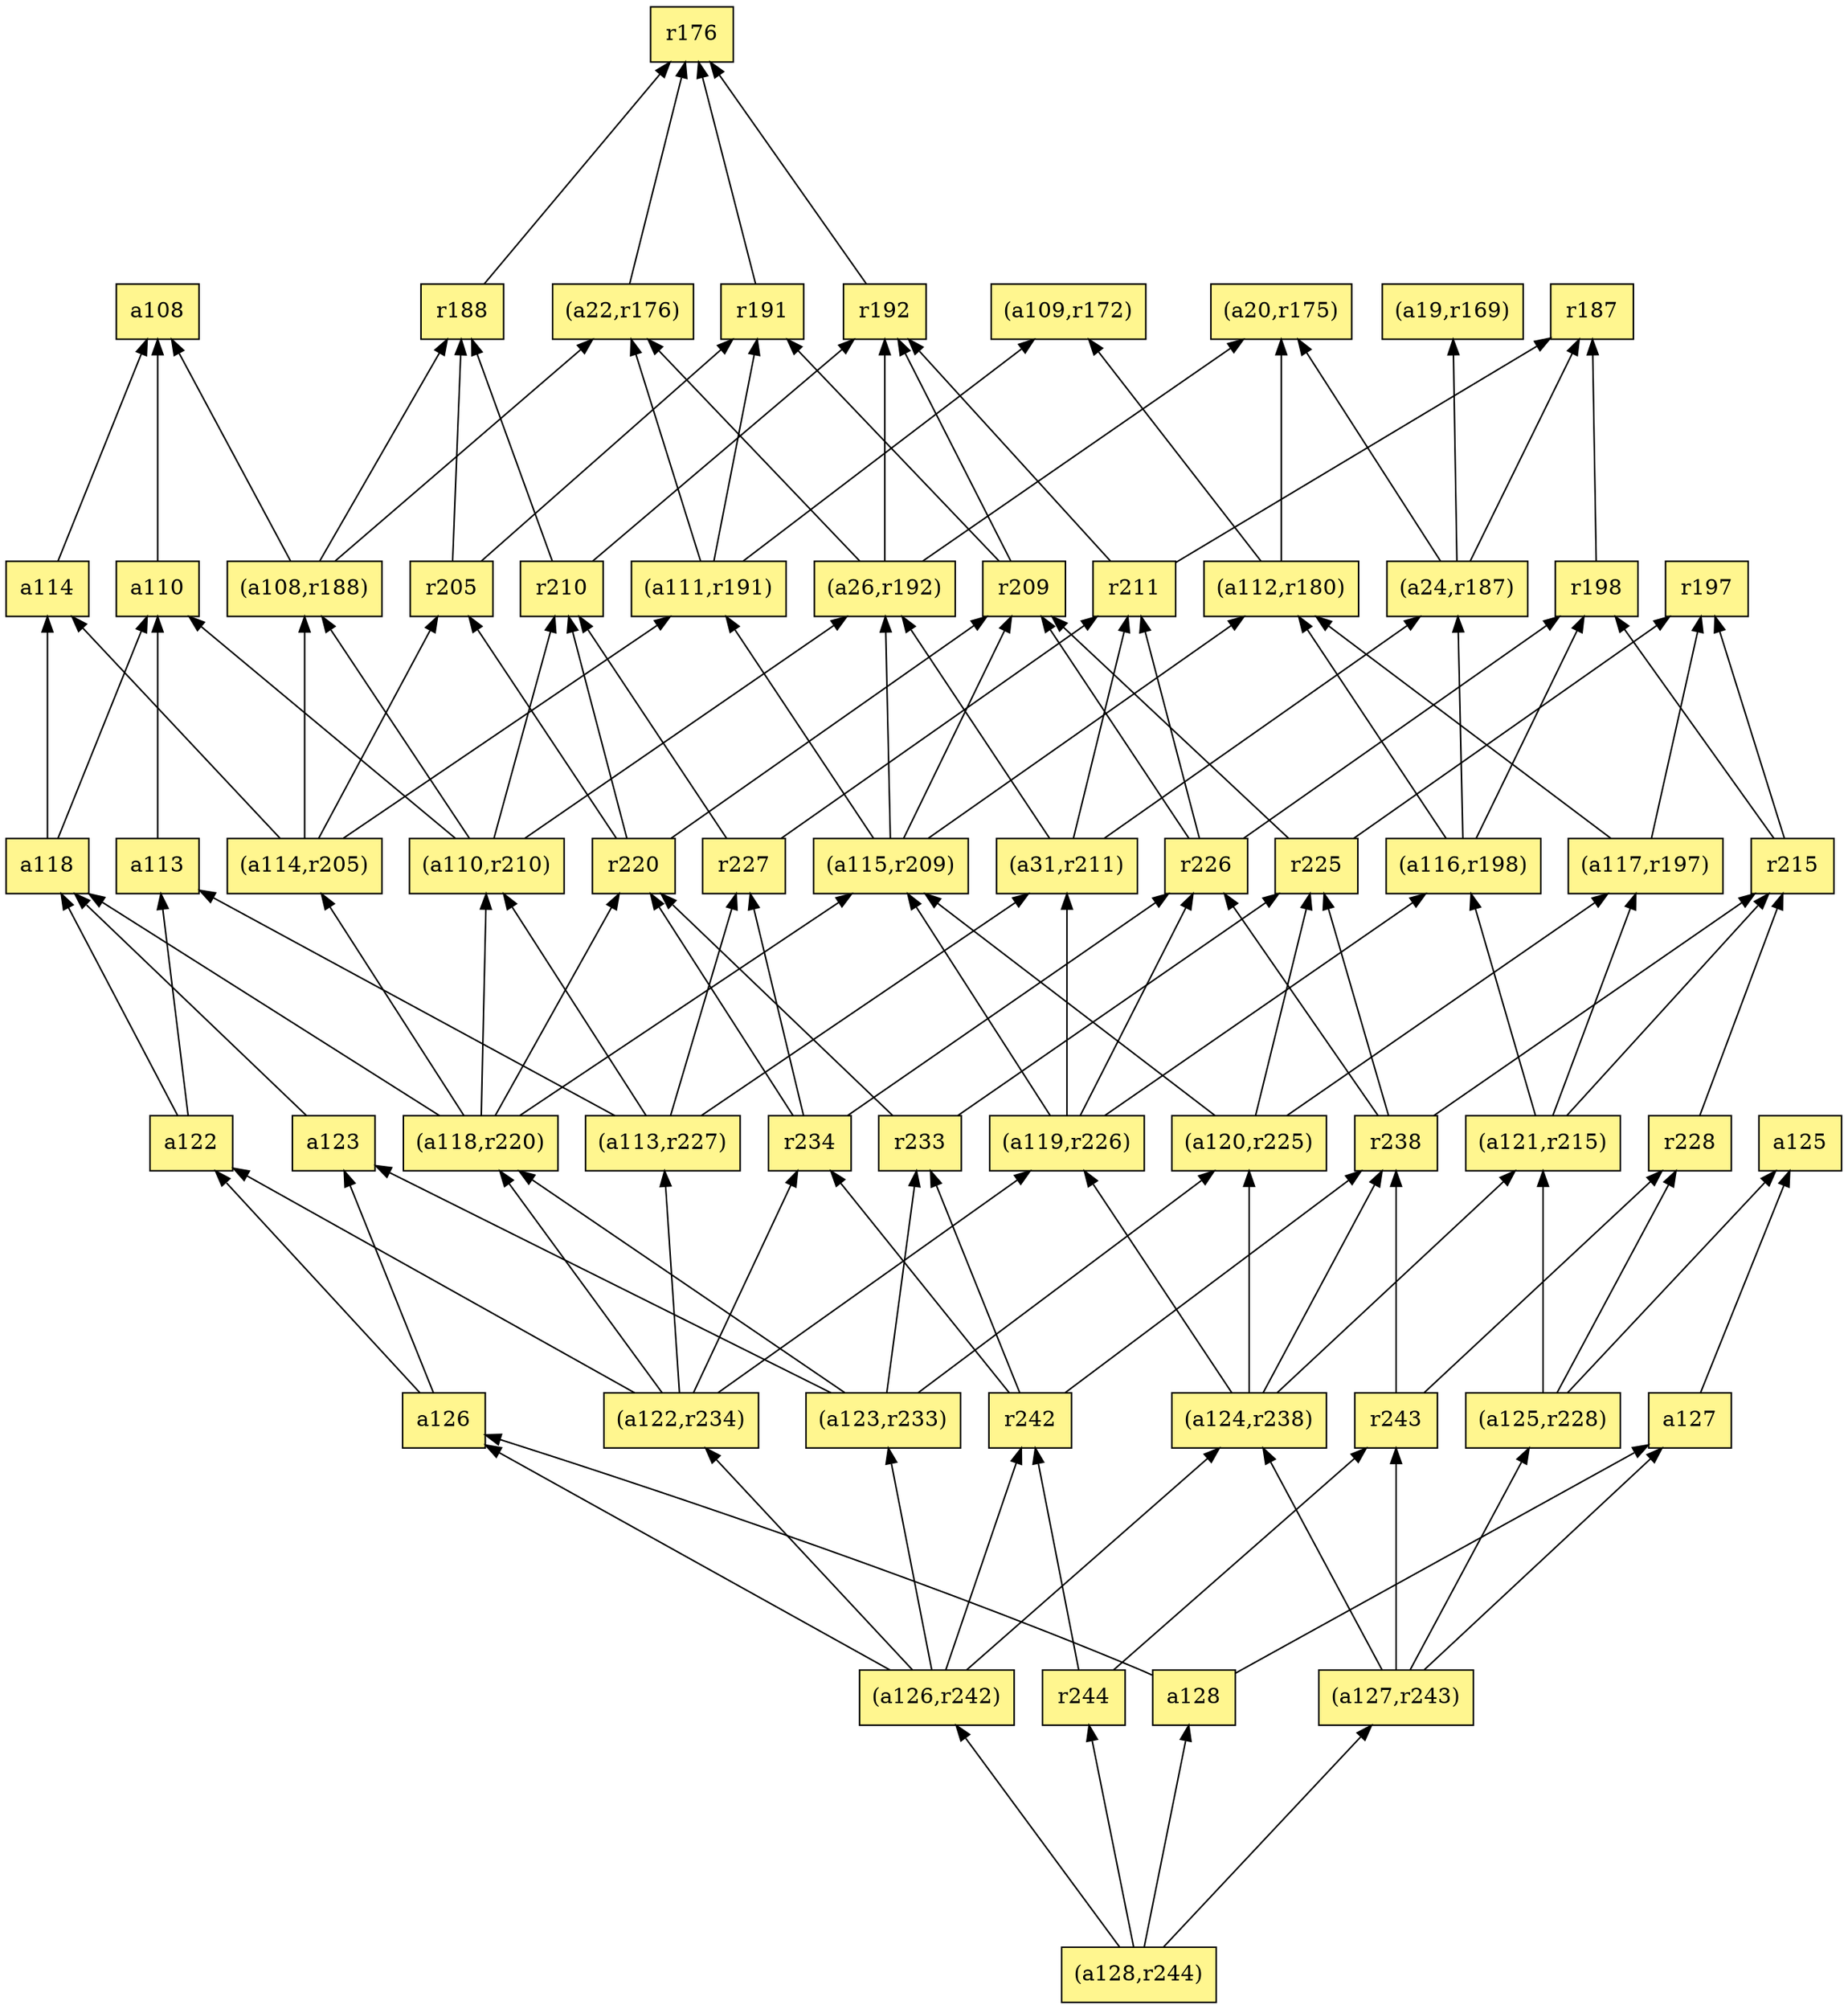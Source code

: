 digraph G {
rankdir=BT;ranksep="2.0";
"(a26,r192)" [shape=record,fillcolor=khaki1,style=filled,label="{(a26,r192)}"];
"(a122,r234)" [shape=record,fillcolor=khaki1,style=filled,label="{(a122,r234)}"];
"(a120,r225)" [shape=record,fillcolor=khaki1,style=filled,label="{(a120,r225)}"];
"a114" [shape=record,fillcolor=khaki1,style=filled,label="{a114}"];
"(a114,r205)" [shape=record,fillcolor=khaki1,style=filled,label="{(a114,r205)}"];
"(a124,r238)" [shape=record,fillcolor=khaki1,style=filled,label="{(a124,r238)}"];
"r211" [shape=record,fillcolor=khaki1,style=filled,label="{r211}"];
"r226" [shape=record,fillcolor=khaki1,style=filled,label="{r226}"];
"(a24,r187)" [shape=record,fillcolor=khaki1,style=filled,label="{(a24,r187)}"];
"(a110,r210)" [shape=record,fillcolor=khaki1,style=filled,label="{(a110,r210)}"];
"(a109,r172)" [shape=record,fillcolor=khaki1,style=filled,label="{(a109,r172)}"];
"a128" [shape=record,fillcolor=khaki1,style=filled,label="{a128}"];
"(a119,r226)" [shape=record,fillcolor=khaki1,style=filled,label="{(a119,r226)}"];
"r210" [shape=record,fillcolor=khaki1,style=filled,label="{r210}"];
"a122" [shape=record,fillcolor=khaki1,style=filled,label="{a122}"];
"(a112,r180)" [shape=record,fillcolor=khaki1,style=filled,label="{(a112,r180)}"];
"r244" [shape=record,fillcolor=khaki1,style=filled,label="{r244}"];
"r228" [shape=record,fillcolor=khaki1,style=filled,label="{r228}"];
"(a22,r176)" [shape=record,fillcolor=khaki1,style=filled,label="{(a22,r176)}"];
"r205" [shape=record,fillcolor=khaki1,style=filled,label="{r205}"];
"r238" [shape=record,fillcolor=khaki1,style=filled,label="{r238}"];
"a123" [shape=record,fillcolor=khaki1,style=filled,label="{a123}"];
"r227" [shape=record,fillcolor=khaki1,style=filled,label="{r227}"];
"r198" [shape=record,fillcolor=khaki1,style=filled,label="{r198}"];
"r220" [shape=record,fillcolor=khaki1,style=filled,label="{r220}"];
"(a108,r188)" [shape=record,fillcolor=khaki1,style=filled,label="{(a108,r188)}"];
"r191" [shape=record,fillcolor=khaki1,style=filled,label="{r191}"];
"(a115,r209)" [shape=record,fillcolor=khaki1,style=filled,label="{(a115,r209)}"];
"r209" [shape=record,fillcolor=khaki1,style=filled,label="{r209}"];
"a113" [shape=record,fillcolor=khaki1,style=filled,label="{a113}"];
"(a116,r198)" [shape=record,fillcolor=khaki1,style=filled,label="{(a116,r198)}"];
"(a127,r243)" [shape=record,fillcolor=khaki1,style=filled,label="{(a127,r243)}"];
"(a121,r215)" [shape=record,fillcolor=khaki1,style=filled,label="{(a121,r215)}"];
"r215" [shape=record,fillcolor=khaki1,style=filled,label="{r215}"];
"a125" [shape=record,fillcolor=khaki1,style=filled,label="{a125}"];
"r192" [shape=record,fillcolor=khaki1,style=filled,label="{r192}"];
"r188" [shape=record,fillcolor=khaki1,style=filled,label="{r188}"];
"(a125,r228)" [shape=record,fillcolor=khaki1,style=filled,label="{(a125,r228)}"];
"(a31,r211)" [shape=record,fillcolor=khaki1,style=filled,label="{(a31,r211)}"];
"r176" [shape=record,fillcolor=khaki1,style=filled,label="{r176}"];
"r197" [shape=record,fillcolor=khaki1,style=filled,label="{r197}"];
"r234" [shape=record,fillcolor=khaki1,style=filled,label="{r234}"];
"a108" [shape=record,fillcolor=khaki1,style=filled,label="{a108}"];
"(a128,r244)" [shape=record,fillcolor=khaki1,style=filled,label="{(a128,r244)}"];
"(a126,r242)" [shape=record,fillcolor=khaki1,style=filled,label="{(a126,r242)}"];
"(a20,r175)" [shape=record,fillcolor=khaki1,style=filled,label="{(a20,r175)}"];
"a126" [shape=record,fillcolor=khaki1,style=filled,label="{a126}"];
"r225" [shape=record,fillcolor=khaki1,style=filled,label="{r225}"];
"a127" [shape=record,fillcolor=khaki1,style=filled,label="{a127}"];
"(a113,r227)" [shape=record,fillcolor=khaki1,style=filled,label="{(a113,r227)}"];
"r242" [shape=record,fillcolor=khaki1,style=filled,label="{r242}"];
"r233" [shape=record,fillcolor=khaki1,style=filled,label="{r233}"];
"(a117,r197)" [shape=record,fillcolor=khaki1,style=filled,label="{(a117,r197)}"];
"(a118,r220)" [shape=record,fillcolor=khaki1,style=filled,label="{(a118,r220)}"];
"a118" [shape=record,fillcolor=khaki1,style=filled,label="{a118}"];
"r243" [shape=record,fillcolor=khaki1,style=filled,label="{r243}"];
"a110" [shape=record,fillcolor=khaki1,style=filled,label="{a110}"];
"(a19,r169)" [shape=record,fillcolor=khaki1,style=filled,label="{(a19,r169)}"];
"(a123,r233)" [shape=record,fillcolor=khaki1,style=filled,label="{(a123,r233)}"];
"(a111,r191)" [shape=record,fillcolor=khaki1,style=filled,label="{(a111,r191)}"];
"r187" [shape=record,fillcolor=khaki1,style=filled,label="{r187}"];
"(a26,r192)" -> "(a20,r175)"
"(a26,r192)" -> "(a22,r176)"
"(a26,r192)" -> "r192"
"(a122,r234)" -> "(a119,r226)"
"(a122,r234)" -> "a122"
"(a122,r234)" -> "r234"
"(a122,r234)" -> "(a113,r227)"
"(a122,r234)" -> "(a118,r220)"
"(a120,r225)" -> "(a115,r209)"
"(a120,r225)" -> "r225"
"(a120,r225)" -> "(a117,r197)"
"a114" -> "a108"
"(a114,r205)" -> "(a108,r188)"
"(a114,r205)" -> "a114"
"(a114,r205)" -> "(a111,r191)"
"(a114,r205)" -> "r205"
"(a124,r238)" -> "(a119,r226)"
"(a124,r238)" -> "(a120,r225)"
"(a124,r238)" -> "r238"
"(a124,r238)" -> "(a121,r215)"
"r211" -> "r192"
"r211" -> "r187"
"r226" -> "r209"
"r226" -> "r211"
"r226" -> "r198"
"(a24,r187)" -> "(a20,r175)"
"(a24,r187)" -> "(a19,r169)"
"(a24,r187)" -> "r187"
"(a110,r210)" -> "(a26,r192)"
"(a110,r210)" -> "(a108,r188)"
"(a110,r210)" -> "r210"
"(a110,r210)" -> "a110"
"a128" -> "a127"
"a128" -> "a126"
"(a119,r226)" -> "(a115,r209)"
"(a119,r226)" -> "(a116,r198)"
"(a119,r226)" -> "r226"
"(a119,r226)" -> "(a31,r211)"
"r210" -> "r192"
"r210" -> "r188"
"a122" -> "a113"
"a122" -> "a118"
"(a112,r180)" -> "(a20,r175)"
"(a112,r180)" -> "(a109,r172)"
"r244" -> "r242"
"r244" -> "r243"
"r228" -> "r215"
"(a22,r176)" -> "r176"
"r205" -> "r191"
"r205" -> "r188"
"r238" -> "r226"
"r238" -> "r225"
"r238" -> "r215"
"a123" -> "a118"
"r227" -> "r210"
"r227" -> "r211"
"r198" -> "r187"
"r220" -> "r210"
"r220" -> "r209"
"r220" -> "r205"
"(a108,r188)" -> "(a22,r176)"
"(a108,r188)" -> "r188"
"(a108,r188)" -> "a108"
"r191" -> "r176"
"(a115,r209)" -> "(a26,r192)"
"(a115,r209)" -> "(a112,r180)"
"(a115,r209)" -> "r209"
"(a115,r209)" -> "(a111,r191)"
"r209" -> "r191"
"r209" -> "r192"
"a113" -> "a110"
"(a116,r198)" -> "(a112,r180)"
"(a116,r198)" -> "(a24,r187)"
"(a116,r198)" -> "r198"
"(a127,r243)" -> "(a124,r238)"
"(a127,r243)" -> "(a125,r228)"
"(a127,r243)" -> "a127"
"(a127,r243)" -> "r243"
"(a121,r215)" -> "(a116,r198)"
"(a121,r215)" -> "r215"
"(a121,r215)" -> "(a117,r197)"
"r215" -> "r197"
"r215" -> "r198"
"r192" -> "r176"
"r188" -> "r176"
"(a125,r228)" -> "r228"
"(a125,r228)" -> "a125"
"(a125,r228)" -> "(a121,r215)"
"(a31,r211)" -> "(a26,r192)"
"(a31,r211)" -> "r211"
"(a31,r211)" -> "(a24,r187)"
"r234" -> "r226"
"r234" -> "r220"
"r234" -> "r227"
"(a128,r244)" -> "a128"
"(a128,r244)" -> "r244"
"(a128,r244)" -> "(a127,r243)"
"(a128,r244)" -> "(a126,r242)"
"(a126,r242)" -> "(a122,r234)"
"(a126,r242)" -> "(a124,r238)"
"(a126,r242)" -> "a126"
"(a126,r242)" -> "r242"
"(a126,r242)" -> "(a123,r233)"
"a126" -> "a122"
"a126" -> "a123"
"r225" -> "r209"
"r225" -> "r197"
"a127" -> "a125"
"(a113,r227)" -> "a113"
"(a113,r227)" -> "r227"
"(a113,r227)" -> "(a31,r211)"
"(a113,r227)" -> "(a110,r210)"
"r242" -> "r238"
"r242" -> "r234"
"r242" -> "r233"
"r233" -> "r225"
"r233" -> "r220"
"(a117,r197)" -> "(a112,r180)"
"(a117,r197)" -> "r197"
"(a118,r220)" -> "(a115,r209)"
"(a118,r220)" -> "(a114,r205)"
"(a118,r220)" -> "(a110,r210)"
"(a118,r220)" -> "a118"
"(a118,r220)" -> "r220"
"a118" -> "a110"
"a118" -> "a114"
"r243" -> "r228"
"r243" -> "r238"
"a110" -> "a108"
"(a123,r233)" -> "(a120,r225)"
"(a123,r233)" -> "r233"
"(a123,r233)" -> "a123"
"(a123,r233)" -> "(a118,r220)"
"(a111,r191)" -> "(a22,r176)"
"(a111,r191)" -> "r191"
"(a111,r191)" -> "(a109,r172)"
}